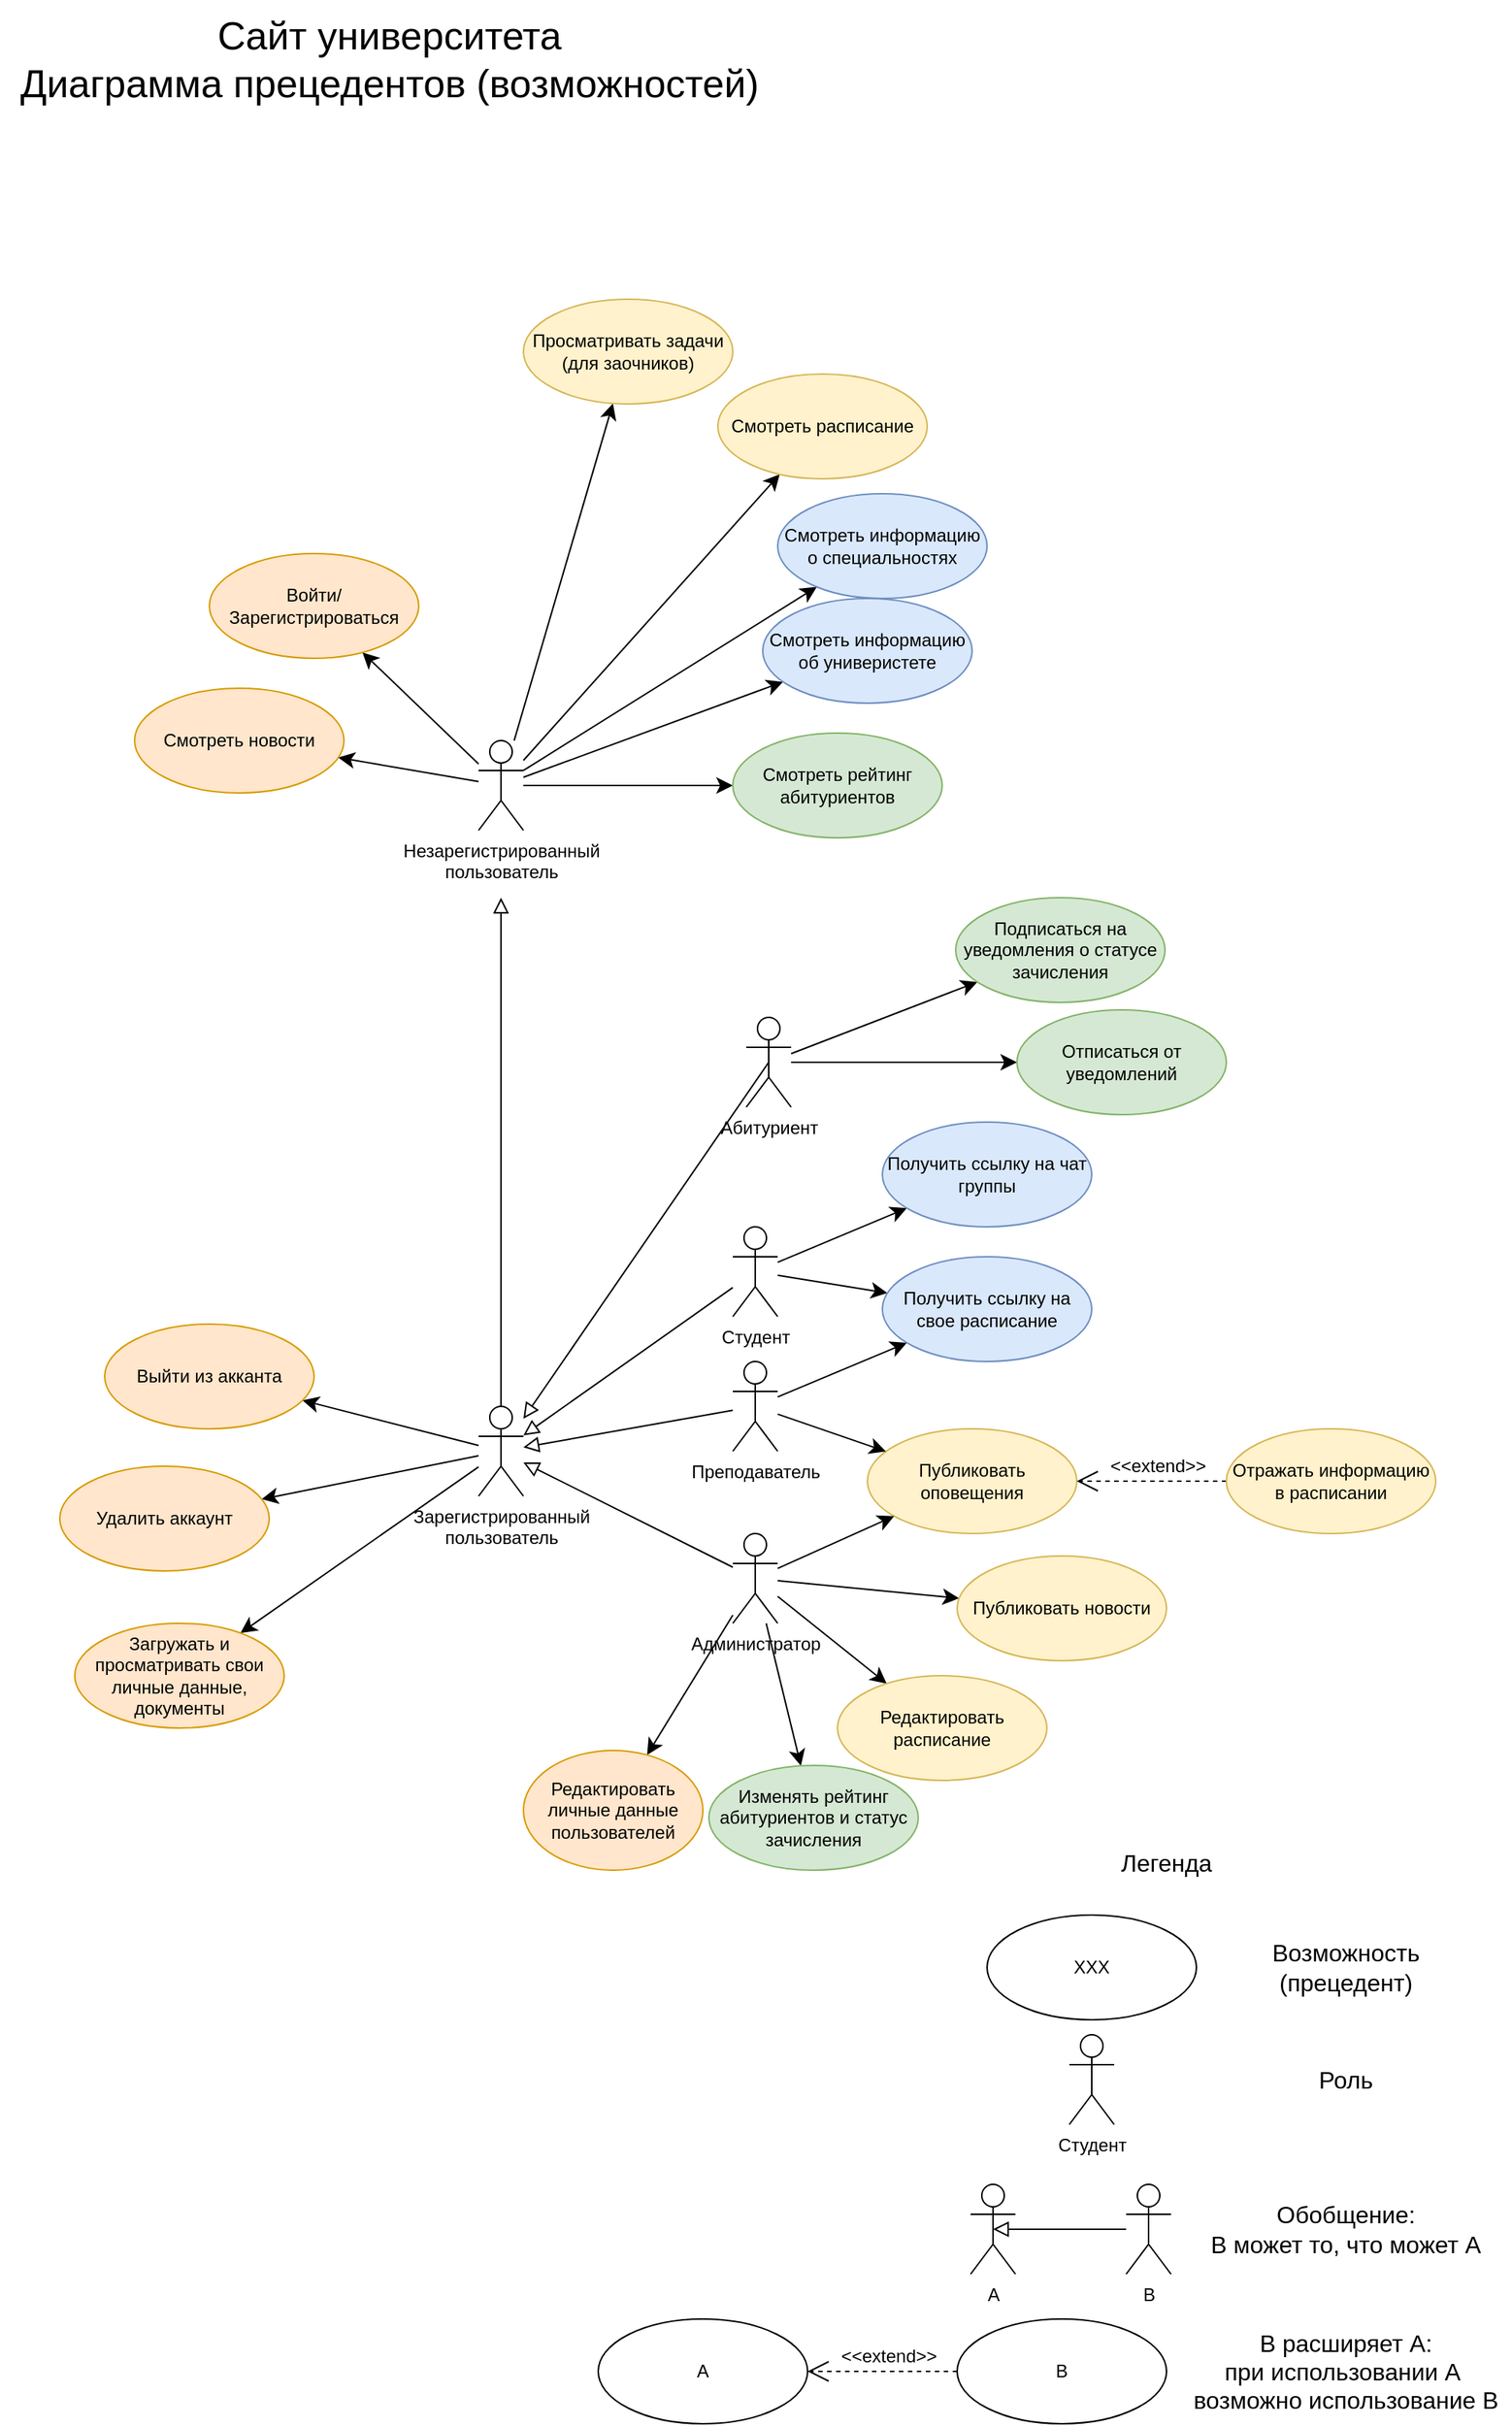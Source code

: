 <mxfile version="27.0.6">
  <diagram name="Страница — 1" id="u-rYYwVbFoSMshtDOIPm">
    <mxGraphModel dx="1708" dy="1801" grid="1" gridSize="10" guides="1" tooltips="1" connect="1" arrows="1" fold="1" page="1" pageScale="1" pageWidth="827" pageHeight="1169" math="0" shadow="0">
      <root>
        <mxCell id="0" />
        <mxCell id="1" parent="0" />
        <mxCell id="Sf1tggHBssGYtS2aXsmb-1" value="" style="edgeStyle=none;curved=1;rounded=0;orthogonalLoop=1;jettySize=auto;html=1;fontSize=12;startSize=8;endSize=8;" edge="1" parent="1" source="Sf1tggHBssGYtS2aXsmb-7" target="Sf1tggHBssGYtS2aXsmb-9">
          <mxGeometry relative="1" as="geometry" />
        </mxCell>
        <mxCell id="Sf1tggHBssGYtS2aXsmb-2" style="edgeStyle=none;curved=1;rounded=0;orthogonalLoop=1;jettySize=auto;html=1;fontSize=12;startSize=8;endSize=8;" edge="1" parent="1" source="Sf1tggHBssGYtS2aXsmb-7" target="Sf1tggHBssGYtS2aXsmb-8">
          <mxGeometry relative="1" as="geometry" />
        </mxCell>
        <mxCell id="Sf1tggHBssGYtS2aXsmb-3" style="edgeStyle=none;curved=1;rounded=0;orthogonalLoop=1;jettySize=auto;html=1;fontSize=12;startSize=8;endSize=8;" edge="1" parent="1" source="Sf1tggHBssGYtS2aXsmb-7" target="Sf1tggHBssGYtS2aXsmb-25">
          <mxGeometry relative="1" as="geometry" />
        </mxCell>
        <mxCell id="Sf1tggHBssGYtS2aXsmb-4" value="" style="edgeStyle=none;curved=1;rounded=0;orthogonalLoop=1;jettySize=auto;html=1;fontSize=12;startSize=8;endSize=8;" edge="1" parent="1" source="Sf1tggHBssGYtS2aXsmb-7" target="Sf1tggHBssGYtS2aXsmb-41">
          <mxGeometry relative="1" as="geometry" />
        </mxCell>
        <mxCell id="Sf1tggHBssGYtS2aXsmb-5" style="edgeStyle=none;curved=1;rounded=0;orthogonalLoop=1;jettySize=auto;html=1;fontSize=12;startSize=8;endSize=8;" edge="1" parent="1" source="Sf1tggHBssGYtS2aXsmb-7" target="Sf1tggHBssGYtS2aXsmb-34">
          <mxGeometry relative="1" as="geometry" />
        </mxCell>
        <mxCell id="Sf1tggHBssGYtS2aXsmb-6" style="edgeStyle=none;curved=1;rounded=0;orthogonalLoop=1;jettySize=auto;html=1;fontSize=12;startSize=8;endSize=8;" edge="1" parent="1" source="Sf1tggHBssGYtS2aXsmb-7" target="Sf1tggHBssGYtS2aXsmb-50">
          <mxGeometry relative="1" as="geometry" />
        </mxCell>
        <mxCell id="Sf1tggHBssGYtS2aXsmb-57" style="edgeStyle=none;curved=1;rounded=0;orthogonalLoop=1;jettySize=auto;html=1;exitX=1;exitY=0.333;exitDx=0;exitDy=0;exitPerimeter=0;fontSize=12;startSize=8;endSize=8;" edge="1" parent="1" source="Sf1tggHBssGYtS2aXsmb-7" target="Sf1tggHBssGYtS2aXsmb-47">
          <mxGeometry relative="1" as="geometry" />
        </mxCell>
        <mxCell id="Sf1tggHBssGYtS2aXsmb-7" value="Незарегистрированный&lt;div&gt;пользователь&lt;/div&gt;" style="shape=umlActor;verticalLabelPosition=bottom;verticalAlign=top;html=1;" vertex="1" parent="1">
          <mxGeometry x="120" y="15" width="30" height="60" as="geometry" />
        </mxCell>
        <mxCell id="Sf1tggHBssGYtS2aXsmb-8" value="Смотреть расписание" style="ellipse;whiteSpace=wrap;html=1;fillColor=#fff2cc;strokeColor=#d6b656;" vertex="1" parent="1">
          <mxGeometry x="280" y="-230" width="140" height="70" as="geometry" />
        </mxCell>
        <mxCell id="Sf1tggHBssGYtS2aXsmb-9" value="Смотреть рейтинг абитуриентов" style="ellipse;whiteSpace=wrap;html=1;fillColor=#d5e8d4;strokeColor=#82b366;" vertex="1" parent="1">
          <mxGeometry x="290" y="10" width="140" height="70" as="geometry" />
        </mxCell>
        <mxCell id="Sf1tggHBssGYtS2aXsmb-10" value="Публиковать оповещения" style="ellipse;whiteSpace=wrap;html=1;fillColor=#fff2cc;strokeColor=#d6b656;" vertex="1" parent="1">
          <mxGeometry x="380" y="475" width="140" height="70" as="geometry" />
        </mxCell>
        <mxCell id="Sf1tggHBssGYtS2aXsmb-11" style="edgeStyle=none;curved=1;rounded=0;orthogonalLoop=1;jettySize=auto;html=1;fontSize=12;startSize=8;endSize=8;" edge="1" parent="1" source="Sf1tggHBssGYtS2aXsmb-13" target="Sf1tggHBssGYtS2aXsmb-51">
          <mxGeometry relative="1" as="geometry">
            <mxPoint x="70" y="660" as="targetPoint" />
          </mxGeometry>
        </mxCell>
        <mxCell id="Sf1tggHBssGYtS2aXsmb-12" style="edgeStyle=none;curved=1;rounded=0;orthogonalLoop=1;jettySize=auto;html=1;fontSize=12;startSize=8;endSize=8;" edge="1" parent="1" source="Sf1tggHBssGYtS2aXsmb-13" target="Sf1tggHBssGYtS2aXsmb-52">
          <mxGeometry relative="1" as="geometry" />
        </mxCell>
        <mxCell id="Sf1tggHBssGYtS2aXsmb-56" style="edgeStyle=none;curved=1;rounded=0;orthogonalLoop=1;jettySize=auto;html=1;fontSize=12;startSize=8;endSize=8;" edge="1" parent="1" source="Sf1tggHBssGYtS2aXsmb-13" target="Sf1tggHBssGYtS2aXsmb-55">
          <mxGeometry relative="1" as="geometry" />
        </mxCell>
        <mxCell id="Sf1tggHBssGYtS2aXsmb-13" value="Зарегистрированный&lt;div&gt;пользователь&lt;/div&gt;" style="shape=umlActor;verticalLabelPosition=bottom;verticalAlign=top;html=1;" vertex="1" parent="1">
          <mxGeometry x="120" y="460" width="30" height="60" as="geometry" />
        </mxCell>
        <mxCell id="Sf1tggHBssGYtS2aXsmb-14" style="edgeStyle=none;curved=1;rounded=0;orthogonalLoop=1;jettySize=auto;html=1;fontSize=12;startSize=8;endSize=8;endArrow=block;endFill=0;" edge="1" parent="1" source="Sf1tggHBssGYtS2aXsmb-17" target="Sf1tggHBssGYtS2aXsmb-13">
          <mxGeometry relative="1" as="geometry" />
        </mxCell>
        <mxCell id="Sf1tggHBssGYtS2aXsmb-15" style="edgeStyle=none;curved=1;rounded=0;orthogonalLoop=1;jettySize=auto;html=1;fontSize=12;startSize=8;endSize=8;" edge="1" parent="1" source="Sf1tggHBssGYtS2aXsmb-17" target="Sf1tggHBssGYtS2aXsmb-26">
          <mxGeometry relative="1" as="geometry" />
        </mxCell>
        <mxCell id="Sf1tggHBssGYtS2aXsmb-16" style="edgeStyle=none;curved=1;rounded=0;orthogonalLoop=1;jettySize=auto;html=1;fontSize=12;startSize=8;endSize=8;" edge="1" parent="1" source="Sf1tggHBssGYtS2aXsmb-17" target="Sf1tggHBssGYtS2aXsmb-43">
          <mxGeometry relative="1" as="geometry" />
        </mxCell>
        <mxCell id="Sf1tggHBssGYtS2aXsmb-17" value="Студент" style="shape=umlActor;verticalLabelPosition=bottom;verticalAlign=top;html=1;" vertex="1" parent="1">
          <mxGeometry x="290" y="340" width="30" height="60" as="geometry" />
        </mxCell>
        <mxCell id="Sf1tggHBssGYtS2aXsmb-18" value="" style="edgeStyle=none;curved=1;rounded=0;orthogonalLoop=1;jettySize=auto;html=1;fontSize=12;startSize=8;endSize=8;endArrow=block;endFill=0;" edge="1" parent="1" source="Sf1tggHBssGYtS2aXsmb-21" target="Sf1tggHBssGYtS2aXsmb-13">
          <mxGeometry relative="1" as="geometry" />
        </mxCell>
        <mxCell id="Sf1tggHBssGYtS2aXsmb-19" value="" style="edgeStyle=none;curved=1;rounded=0;orthogonalLoop=1;jettySize=auto;html=1;fontSize=12;startSize=8;endSize=8;" edge="1" parent="1" source="Sf1tggHBssGYtS2aXsmb-21" target="Sf1tggHBssGYtS2aXsmb-10">
          <mxGeometry relative="1" as="geometry" />
        </mxCell>
        <mxCell id="Sf1tggHBssGYtS2aXsmb-20" style="edgeStyle=none;curved=1;rounded=0;orthogonalLoop=1;jettySize=auto;html=1;fontSize=12;startSize=8;endSize=8;" edge="1" parent="1" source="Sf1tggHBssGYtS2aXsmb-21" target="Sf1tggHBssGYtS2aXsmb-43">
          <mxGeometry relative="1" as="geometry" />
        </mxCell>
        <mxCell id="Sf1tggHBssGYtS2aXsmb-21" value="Преподаватель" style="shape=umlActor;verticalLabelPosition=bottom;verticalAlign=top;html=1;" vertex="1" parent="1">
          <mxGeometry x="290" y="430" width="30" height="60" as="geometry" />
        </mxCell>
        <mxCell id="Sf1tggHBssGYtS2aXsmb-22" value="" style="endArrow=open;dashed=1;endFill=0;endSize=12;html=1;rounded=0;fontSize=12;curved=1;textShadow=0;strokeColor=default;" edge="1" parent="1" source="Sf1tggHBssGYtS2aXsmb-24" target="Sf1tggHBssGYtS2aXsmb-10">
          <mxGeometry width="160" relative="1" as="geometry">
            <mxPoint x="560" y="475" as="sourcePoint" />
            <mxPoint x="610" y="474" as="targetPoint" />
          </mxGeometry>
        </mxCell>
        <mxCell id="Sf1tggHBssGYtS2aXsmb-23" value="&amp;lt;&amp;lt;extend&amp;gt;&amp;gt;" style="edgeLabel;html=1;align=center;verticalAlign=middle;resizable=0;points=[];fontSize=12;" vertex="1" connectable="0" parent="Sf1tggHBssGYtS2aXsmb-22">
          <mxGeometry x="-0.286" y="-4" relative="1" as="geometry">
            <mxPoint x="-11" y="-6" as="offset" />
          </mxGeometry>
        </mxCell>
        <mxCell id="Sf1tggHBssGYtS2aXsmb-24" value="Отражать информацию в расписании" style="ellipse;whiteSpace=wrap;html=1;fillColor=#fff2cc;strokeColor=#d6b656;" vertex="1" parent="1">
          <mxGeometry x="620" y="475" width="140" height="70" as="geometry" />
        </mxCell>
        <mxCell id="Sf1tggHBssGYtS2aXsmb-25" value="Смотреть новости" style="ellipse;whiteSpace=wrap;html=1;fillColor=#ffe6cc;strokeColor=#d79b00;" vertex="1" parent="1">
          <mxGeometry x="-110" y="-20" width="140" height="70" as="geometry" />
        </mxCell>
        <mxCell id="Sf1tggHBssGYtS2aXsmb-26" value="Получить ссылку на чат группы" style="ellipse;whiteSpace=wrap;html=1;fillColor=#dae8fc;strokeColor=#6c8ebf;" vertex="1" parent="1">
          <mxGeometry x="390" y="270" width="140" height="70" as="geometry" />
        </mxCell>
        <mxCell id="Sf1tggHBssGYtS2aXsmb-27" style="edgeStyle=none;curved=1;rounded=0;orthogonalLoop=1;jettySize=auto;html=1;fontSize=12;startSize=8;endSize=8;endArrow=block;endFill=0;" edge="1" parent="1" source="Sf1tggHBssGYtS2aXsmb-33" target="Sf1tggHBssGYtS2aXsmb-13">
          <mxGeometry relative="1" as="geometry" />
        </mxCell>
        <mxCell id="Sf1tggHBssGYtS2aXsmb-28" style="edgeStyle=none;curved=1;rounded=0;orthogonalLoop=1;jettySize=auto;html=1;fontSize=12;startSize=8;endSize=8;" edge="1" parent="1" source="Sf1tggHBssGYtS2aXsmb-33" target="Sf1tggHBssGYtS2aXsmb-35">
          <mxGeometry relative="1" as="geometry" />
        </mxCell>
        <mxCell id="Sf1tggHBssGYtS2aXsmb-29" style="edgeStyle=none;curved=1;rounded=0;orthogonalLoop=1;jettySize=auto;html=1;fontSize=12;startSize=8;endSize=8;" edge="1" parent="1" source="Sf1tggHBssGYtS2aXsmb-33" target="Sf1tggHBssGYtS2aXsmb-10">
          <mxGeometry relative="1" as="geometry" />
        </mxCell>
        <mxCell id="Sf1tggHBssGYtS2aXsmb-30" style="edgeStyle=none;curved=1;rounded=0;orthogonalLoop=1;jettySize=auto;html=1;fontSize=12;startSize=8;endSize=8;" edge="1" parent="1" source="Sf1tggHBssGYtS2aXsmb-33" target="Sf1tggHBssGYtS2aXsmb-44">
          <mxGeometry relative="1" as="geometry" />
        </mxCell>
        <mxCell id="Sf1tggHBssGYtS2aXsmb-31" style="edgeStyle=none;curved=1;rounded=0;orthogonalLoop=1;jettySize=auto;html=1;fontSize=12;startSize=8;endSize=8;" edge="1" parent="1" source="Sf1tggHBssGYtS2aXsmb-33" target="Sf1tggHBssGYtS2aXsmb-45">
          <mxGeometry relative="1" as="geometry" />
        </mxCell>
        <mxCell id="Sf1tggHBssGYtS2aXsmb-32" style="edgeStyle=none;curved=1;rounded=0;orthogonalLoop=1;jettySize=auto;html=1;fontSize=12;startSize=8;endSize=8;" edge="1" parent="1" source="Sf1tggHBssGYtS2aXsmb-33" target="Sf1tggHBssGYtS2aXsmb-53">
          <mxGeometry relative="1" as="geometry" />
        </mxCell>
        <mxCell id="Sf1tggHBssGYtS2aXsmb-33" value="Администратор" style="shape=umlActor;verticalLabelPosition=bottom;verticalAlign=top;html=1;" vertex="1" parent="1">
          <mxGeometry x="290" y="545" width="30" height="60" as="geometry" />
        </mxCell>
        <mxCell id="Sf1tggHBssGYtS2aXsmb-34" value="Просматривать задачи (для заочников)" style="ellipse;whiteSpace=wrap;html=1;fillColor=#fff2cc;strokeColor=#d6b656;" vertex="1" parent="1">
          <mxGeometry x="150" y="-280" width="140" height="70" as="geometry" />
        </mxCell>
        <mxCell id="Sf1tggHBssGYtS2aXsmb-35" value="Редактировать расписание" style="ellipse;whiteSpace=wrap;html=1;fillColor=#fff2cc;strokeColor=#d6b656;" vertex="1" parent="1">
          <mxGeometry x="360" y="640" width="140" height="70" as="geometry" />
        </mxCell>
        <mxCell id="Sf1tggHBssGYtS2aXsmb-36" style="edgeStyle=none;curved=1;rounded=0;orthogonalLoop=1;jettySize=auto;html=1;fontSize=12;startSize=8;endSize=8;" edge="1" parent="1" source="Sf1tggHBssGYtS2aXsmb-38" target="Sf1tggHBssGYtS2aXsmb-39">
          <mxGeometry relative="1" as="geometry" />
        </mxCell>
        <mxCell id="Sf1tggHBssGYtS2aXsmb-37" style="edgeStyle=none;curved=1;rounded=0;orthogonalLoop=1;jettySize=auto;html=1;fontSize=12;startSize=8;endSize=8;" edge="1" parent="1" source="Sf1tggHBssGYtS2aXsmb-38" target="Sf1tggHBssGYtS2aXsmb-54">
          <mxGeometry relative="1" as="geometry" />
        </mxCell>
        <mxCell id="Sf1tggHBssGYtS2aXsmb-38" value="Абитуриент" style="shape=umlActor;verticalLabelPosition=bottom;verticalAlign=top;html=1;" vertex="1" parent="1">
          <mxGeometry x="299" y="200" width="30" height="60" as="geometry" />
        </mxCell>
        <mxCell id="Sf1tggHBssGYtS2aXsmb-39" value="Подписаться на уведомления о статусе зачисления" style="ellipse;whiteSpace=wrap;html=1;fillColor=#d5e8d4;strokeColor=#82b366;" vertex="1" parent="1">
          <mxGeometry x="439" y="120" width="140" height="70" as="geometry" />
        </mxCell>
        <mxCell id="Sf1tggHBssGYtS2aXsmb-40" style="edgeStyle=none;curved=1;rounded=0;orthogonalLoop=1;jettySize=auto;html=1;fontSize=12;startSize=8;endSize=8;endArrow=block;endFill=0;exitX=0.5;exitY=0.5;exitDx=0;exitDy=0;exitPerimeter=0;" edge="1" parent="1" source="Sf1tggHBssGYtS2aXsmb-38" target="Sf1tggHBssGYtS2aXsmb-13">
          <mxGeometry relative="1" as="geometry">
            <mxPoint x="270" y="479" as="sourcePoint" />
            <mxPoint x="120" y="440" as="targetPoint" />
          </mxGeometry>
        </mxCell>
        <mxCell id="Sf1tggHBssGYtS2aXsmb-41" value="Смотреть информацию об универистете" style="ellipse;whiteSpace=wrap;html=1;fillColor=#dae8fc;strokeColor=#6c8ebf;" vertex="1" parent="1">
          <mxGeometry x="310" y="-80" width="140" height="70" as="geometry" />
        </mxCell>
        <mxCell id="Sf1tggHBssGYtS2aXsmb-42" style="edgeStyle=none;curved=1;rounded=0;orthogonalLoop=1;jettySize=auto;html=1;fontSize=12;startSize=8;endSize=8;endArrow=block;endFill=0;exitX=0.5;exitY=0;exitDx=0;exitDy=0;exitPerimeter=0;" edge="1" parent="1" source="Sf1tggHBssGYtS2aXsmb-13">
          <mxGeometry relative="1" as="geometry">
            <mxPoint x="215" y="210" as="sourcePoint" />
            <mxPoint x="135" y="120" as="targetPoint" />
          </mxGeometry>
        </mxCell>
        <mxCell id="Sf1tggHBssGYtS2aXsmb-43" value="Получить ссылку на свое расписание" style="ellipse;whiteSpace=wrap;html=1;fillColor=#dae8fc;strokeColor=#6c8ebf;" vertex="1" parent="1">
          <mxGeometry x="390" y="360" width="140" height="70" as="geometry" />
        </mxCell>
        <mxCell id="Sf1tggHBssGYtS2aXsmb-44" value="Изменять рейтинг абитуриентов и статус зачисления" style="ellipse;whiteSpace=wrap;html=1;fillColor=#d5e8d4;strokeColor=#82b366;" vertex="1" parent="1">
          <mxGeometry x="274" y="700" width="140" height="70" as="geometry" />
        </mxCell>
        <mxCell id="Sf1tggHBssGYtS2aXsmb-45" value="Публиковать новости" style="ellipse;whiteSpace=wrap;html=1;fillColor=#fff2cc;strokeColor=#d6b656;" vertex="1" parent="1">
          <mxGeometry x="440" y="560" width="140" height="70" as="geometry" />
        </mxCell>
        <mxCell id="Sf1tggHBssGYtS2aXsmb-46" value="&lt;div&gt;Cайт университета&lt;/div&gt;&lt;div&gt;Диаграмма прецедентов (возможностей)&lt;/div&gt;" style="text;html=1;align=center;verticalAlign=middle;resizable=0;points=[];autosize=1;strokeColor=none;fillColor=none;fontSize=26;" vertex="1" parent="1">
          <mxGeometry x="-200" y="-480" width="520" height="80" as="geometry" />
        </mxCell>
        <mxCell id="Sf1tggHBssGYtS2aXsmb-47" value="Смотреть информацию о специальностях" style="ellipse;whiteSpace=wrap;html=1;fillColor=#dae8fc;strokeColor=#6c8ebf;" vertex="1" parent="1">
          <mxGeometry x="320" y="-150" width="140" height="70" as="geometry" />
        </mxCell>
        <mxCell id="Sf1tggHBssGYtS2aXsmb-50" value="Войти/Зарегистрироваться" style="ellipse;whiteSpace=wrap;html=1;fillColor=#ffe6cc;strokeColor=#d79b00;" vertex="1" parent="1">
          <mxGeometry x="-60" y="-110" width="140" height="70" as="geometry" />
        </mxCell>
        <mxCell id="Sf1tggHBssGYtS2aXsmb-51" value="Удалить аккаунт" style="ellipse;whiteSpace=wrap;html=1;fillColor=#ffe6cc;strokeColor=#d79b00;" vertex="1" parent="1">
          <mxGeometry x="-160" y="500" width="140" height="70" as="geometry" />
        </mxCell>
        <mxCell id="Sf1tggHBssGYtS2aXsmb-52" value="&lt;div&gt;Загружать и просматривать свои личные данные, документы&lt;/div&gt;" style="ellipse;whiteSpace=wrap;html=1;fillColor=#ffe6cc;strokeColor=#d79b00;" vertex="1" parent="1">
          <mxGeometry x="-150" y="605" width="140" height="70" as="geometry" />
        </mxCell>
        <mxCell id="Sf1tggHBssGYtS2aXsmb-53" value="Редактировать личные данные пользователей" style="ellipse;whiteSpace=wrap;html=1;fillColor=#ffe6cc;strokeColor=#d79b00;" vertex="1" parent="1">
          <mxGeometry x="150" y="690" width="120" height="80" as="geometry" />
        </mxCell>
        <mxCell id="Sf1tggHBssGYtS2aXsmb-54" value="Отписаться от уведомлений" style="ellipse;whiteSpace=wrap;html=1;fillColor=#d5e8d4;strokeColor=#82b366;" vertex="1" parent="1">
          <mxGeometry x="480" y="195" width="140" height="70" as="geometry" />
        </mxCell>
        <mxCell id="Sf1tggHBssGYtS2aXsmb-55" value="Выйти из акканта" style="ellipse;whiteSpace=wrap;html=1;fillColor=#ffe6cc;strokeColor=#d79b00;" vertex="1" parent="1">
          <mxGeometry x="-130" y="405" width="140" height="70" as="geometry" />
        </mxCell>
        <mxCell id="Sf1tggHBssGYtS2aXsmb-58" value="Легенда" style="text;strokeColor=none;fillColor=none;html=1;align=center;verticalAlign=middle;whiteSpace=wrap;rounded=0;fontSize=16;" vertex="1" parent="1">
          <mxGeometry x="550" y="750" width="60" height="30" as="geometry" />
        </mxCell>
        <mxCell id="Sf1tggHBssGYtS2aXsmb-59" value="XXX" style="ellipse;whiteSpace=wrap;html=1;" vertex="1" parent="1">
          <mxGeometry x="460" y="800" width="140" height="70" as="geometry" />
        </mxCell>
        <mxCell id="Sf1tggHBssGYtS2aXsmb-60" value="Возможность (прецедент)" style="text;strokeColor=none;fillColor=none;html=1;align=center;verticalAlign=middle;whiteSpace=wrap;rounded=0;fontSize=16;" vertex="1" parent="1">
          <mxGeometry x="670" y="820" width="60" height="30" as="geometry" />
        </mxCell>
        <mxCell id="Sf1tggHBssGYtS2aXsmb-61" value="Студент" style="shape=umlActor;verticalLabelPosition=bottom;verticalAlign=top;html=1;" vertex="1" parent="1">
          <mxGeometry x="515" y="880" width="30" height="60" as="geometry" />
        </mxCell>
        <mxCell id="Sf1tggHBssGYtS2aXsmb-62" value="Роль" style="text;strokeColor=none;fillColor=none;html=1;align=center;verticalAlign=middle;whiteSpace=wrap;rounded=0;fontSize=16;" vertex="1" parent="1">
          <mxGeometry x="670" y="895" width="60" height="30" as="geometry" />
        </mxCell>
        <mxCell id="Sf1tggHBssGYtS2aXsmb-63" value="&lt;div&gt;A&lt;/div&gt;" style="shape=umlActor;verticalLabelPosition=bottom;verticalAlign=top;html=1;" vertex="1" parent="1">
          <mxGeometry x="449" y="980" width="30" height="60" as="geometry" />
        </mxCell>
        <mxCell id="Sf1tggHBssGYtS2aXsmb-64" value="B" style="shape=umlActor;verticalLabelPosition=bottom;verticalAlign=top;html=1;" vertex="1" parent="1">
          <mxGeometry x="553" y="980" width="30" height="60" as="geometry" />
        </mxCell>
        <mxCell id="Sf1tggHBssGYtS2aXsmb-66" style="edgeStyle=none;curved=1;rounded=0;orthogonalLoop=1;jettySize=auto;html=1;entryX=0.5;entryY=0.5;entryDx=0;entryDy=0;entryPerimeter=0;fontSize=12;startSize=8;endSize=8;endArrow=block;endFill=0;" edge="1" parent="1" source="Sf1tggHBssGYtS2aXsmb-64" target="Sf1tggHBssGYtS2aXsmb-63">
          <mxGeometry relative="1" as="geometry" />
        </mxCell>
        <mxCell id="Sf1tggHBssGYtS2aXsmb-67" value="&lt;div&gt;Обобщение:&lt;/div&gt;&lt;div&gt;B может то, что может A&lt;/div&gt;" style="text;strokeColor=none;fillColor=none;html=1;align=center;verticalAlign=middle;whiteSpace=wrap;rounded=0;fontSize=16;" vertex="1" parent="1">
          <mxGeometry x="600" y="995" width="200" height="30" as="geometry" />
        </mxCell>
        <mxCell id="Sf1tggHBssGYtS2aXsmb-68" value="A" style="ellipse;whiteSpace=wrap;html=1;" vertex="1" parent="1">
          <mxGeometry x="200" y="1070" width="140" height="70" as="geometry" />
        </mxCell>
        <mxCell id="Sf1tggHBssGYtS2aXsmb-69" value="" style="endArrow=open;dashed=1;endFill=0;endSize=12;html=1;rounded=0;fontSize=12;curved=1;textShadow=0;strokeColor=default;" edge="1" source="Sf1tggHBssGYtS2aXsmb-71" target="Sf1tggHBssGYtS2aXsmb-68" parent="1">
          <mxGeometry width="160" relative="1" as="geometry">
            <mxPoint x="380" y="1070" as="sourcePoint" />
            <mxPoint x="430" y="1069" as="targetPoint" />
          </mxGeometry>
        </mxCell>
        <mxCell id="Sf1tggHBssGYtS2aXsmb-70" value="&amp;lt;&amp;lt;extend&amp;gt;&amp;gt;" style="edgeLabel;html=1;align=center;verticalAlign=middle;resizable=0;points=[];fontSize=12;" vertex="1" connectable="0" parent="Sf1tggHBssGYtS2aXsmb-69">
          <mxGeometry x="-0.286" y="-4" relative="1" as="geometry">
            <mxPoint x="-11" y="-6" as="offset" />
          </mxGeometry>
        </mxCell>
        <mxCell id="Sf1tggHBssGYtS2aXsmb-71" value="B" style="ellipse;whiteSpace=wrap;html=1;" vertex="1" parent="1">
          <mxGeometry x="440" y="1070" width="140" height="70" as="geometry" />
        </mxCell>
        <mxCell id="Sf1tggHBssGYtS2aXsmb-72" value="&lt;div&gt;B расширяет A:&lt;/div&gt;&lt;div&gt;при использовании A&amp;nbsp;&lt;/div&gt;&lt;div&gt;возможно использование B&lt;/div&gt;" style="text;strokeColor=none;fillColor=none;html=1;align=center;verticalAlign=middle;whiteSpace=wrap;rounded=0;fontSize=16;" vertex="1" parent="1">
          <mxGeometry x="590" y="1090" width="220" height="30" as="geometry" />
        </mxCell>
      </root>
    </mxGraphModel>
  </diagram>
</mxfile>
